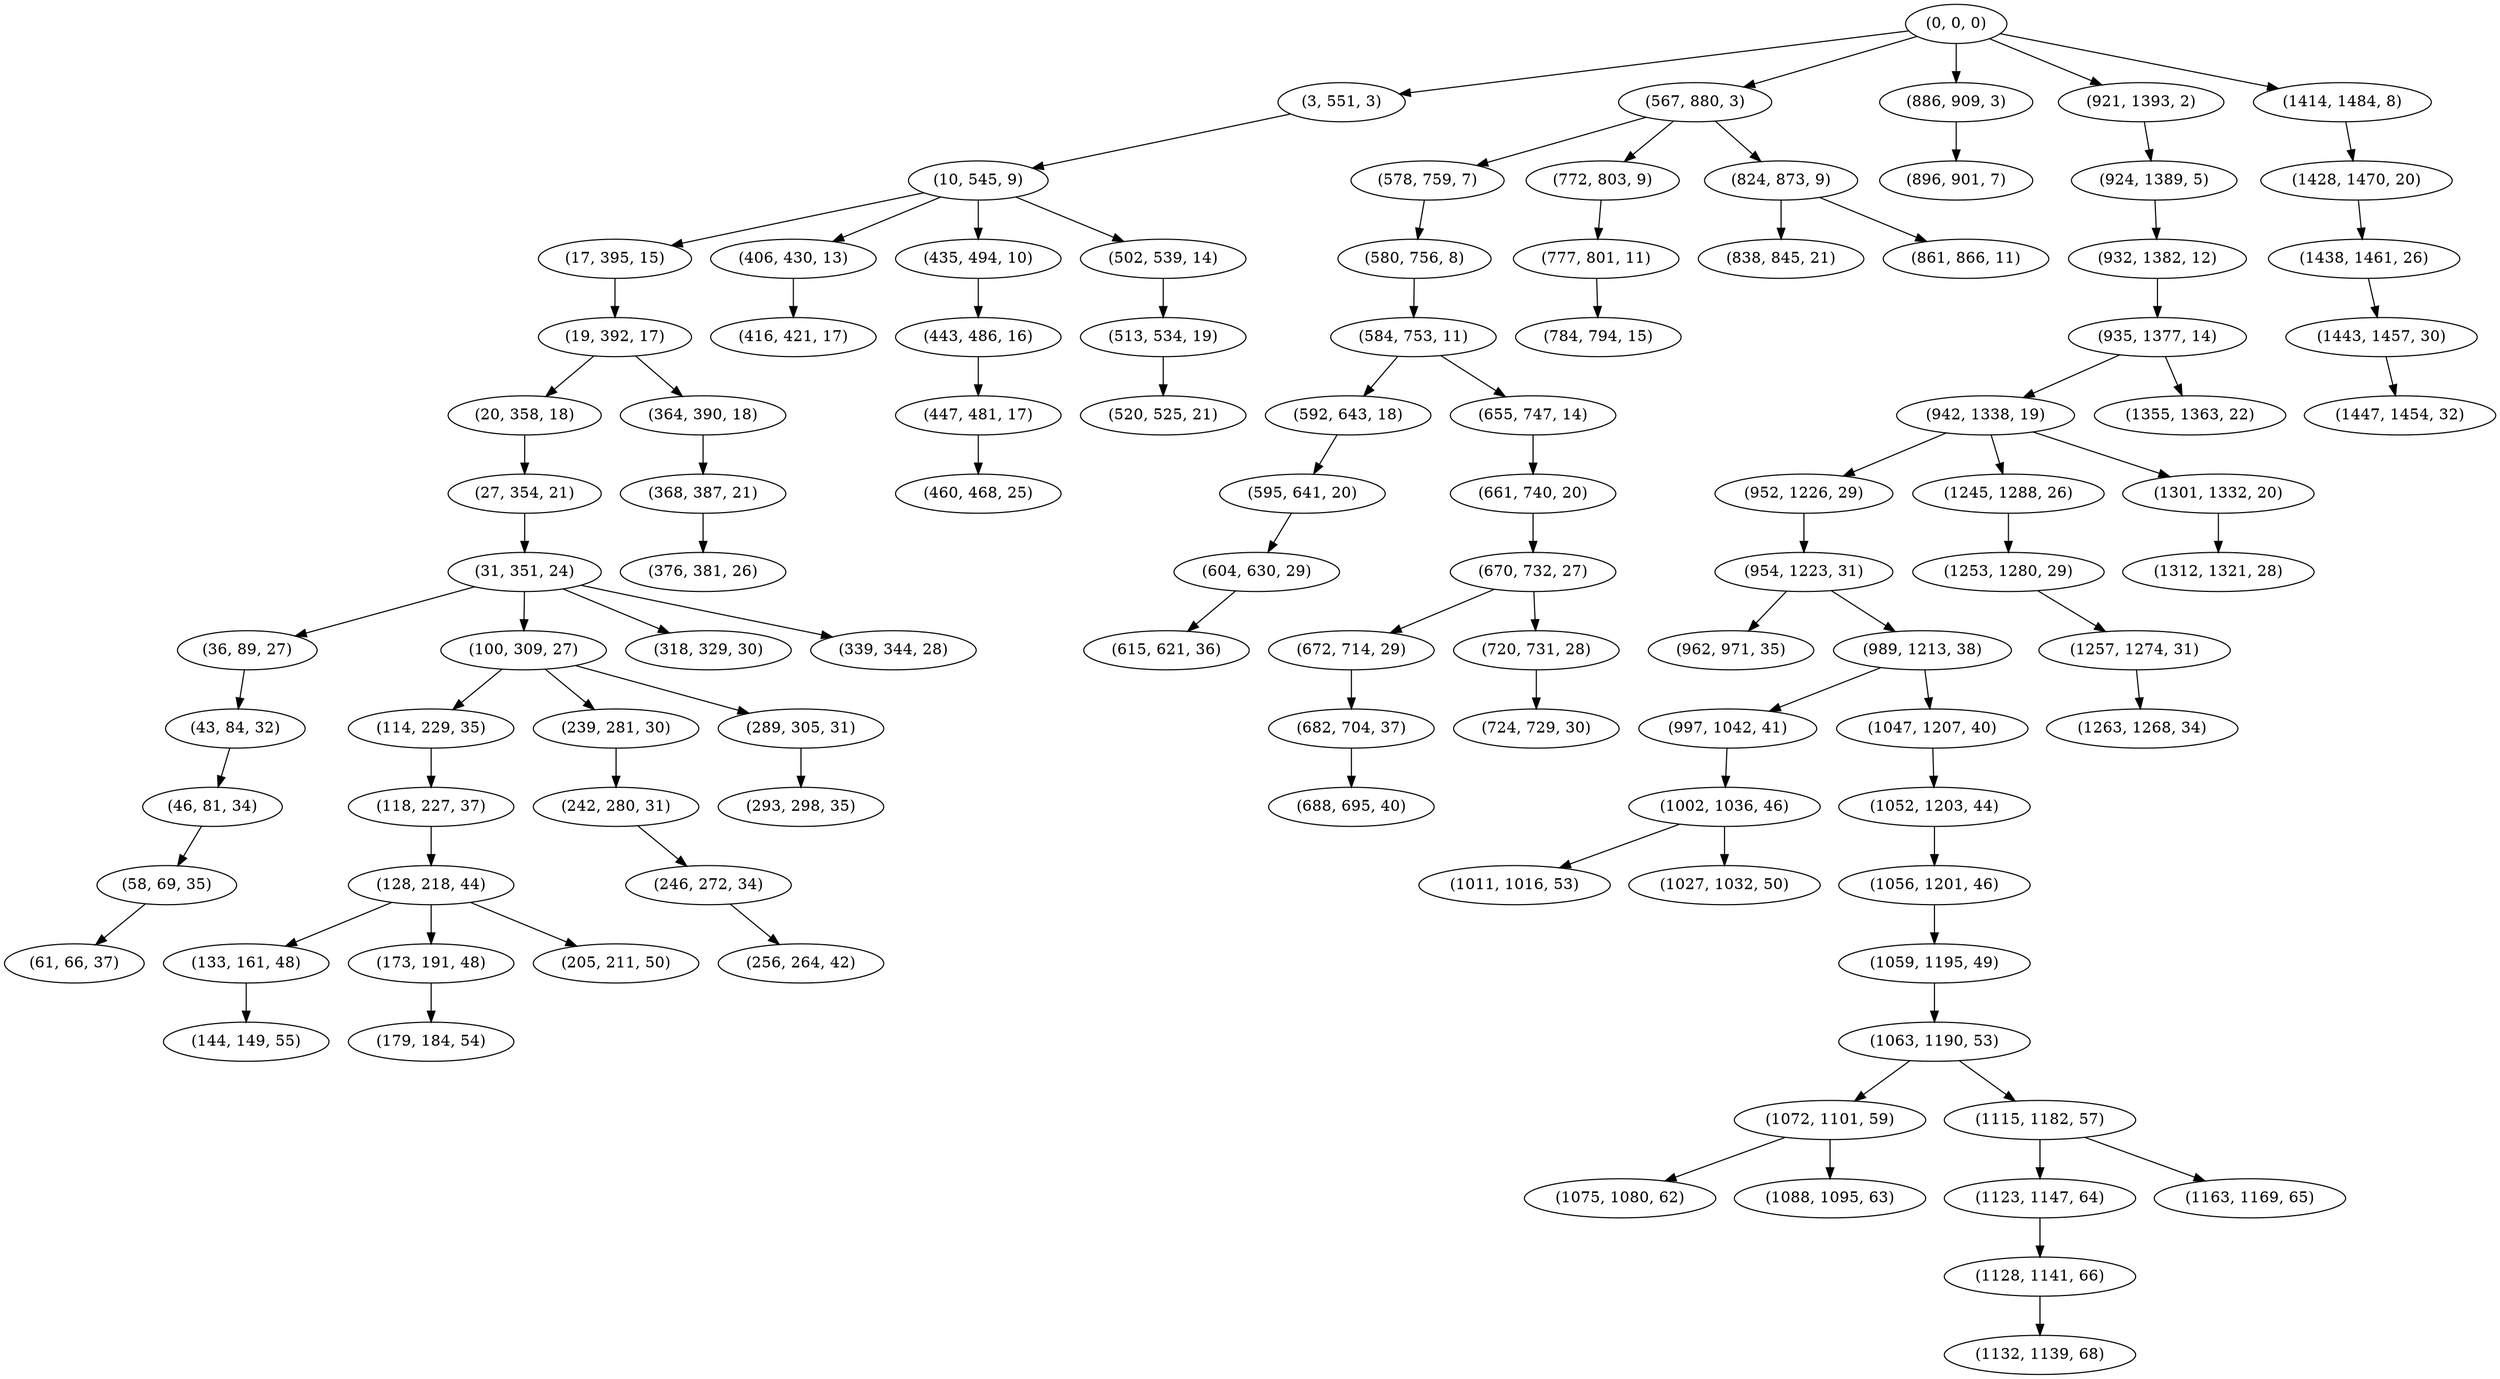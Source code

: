 digraph tree {
    "(0, 0, 0)";
    "(3, 551, 3)";
    "(10, 545, 9)";
    "(17, 395, 15)";
    "(19, 392, 17)";
    "(20, 358, 18)";
    "(27, 354, 21)";
    "(31, 351, 24)";
    "(36, 89, 27)";
    "(43, 84, 32)";
    "(46, 81, 34)";
    "(58, 69, 35)";
    "(61, 66, 37)";
    "(100, 309, 27)";
    "(114, 229, 35)";
    "(118, 227, 37)";
    "(128, 218, 44)";
    "(133, 161, 48)";
    "(144, 149, 55)";
    "(173, 191, 48)";
    "(179, 184, 54)";
    "(205, 211, 50)";
    "(239, 281, 30)";
    "(242, 280, 31)";
    "(246, 272, 34)";
    "(256, 264, 42)";
    "(289, 305, 31)";
    "(293, 298, 35)";
    "(318, 329, 30)";
    "(339, 344, 28)";
    "(364, 390, 18)";
    "(368, 387, 21)";
    "(376, 381, 26)";
    "(406, 430, 13)";
    "(416, 421, 17)";
    "(435, 494, 10)";
    "(443, 486, 16)";
    "(447, 481, 17)";
    "(460, 468, 25)";
    "(502, 539, 14)";
    "(513, 534, 19)";
    "(520, 525, 21)";
    "(567, 880, 3)";
    "(578, 759, 7)";
    "(580, 756, 8)";
    "(584, 753, 11)";
    "(592, 643, 18)";
    "(595, 641, 20)";
    "(604, 630, 29)";
    "(615, 621, 36)";
    "(655, 747, 14)";
    "(661, 740, 20)";
    "(670, 732, 27)";
    "(672, 714, 29)";
    "(682, 704, 37)";
    "(688, 695, 40)";
    "(720, 731, 28)";
    "(724, 729, 30)";
    "(772, 803, 9)";
    "(777, 801, 11)";
    "(784, 794, 15)";
    "(824, 873, 9)";
    "(838, 845, 21)";
    "(861, 866, 11)";
    "(886, 909, 3)";
    "(896, 901, 7)";
    "(921, 1393, 2)";
    "(924, 1389, 5)";
    "(932, 1382, 12)";
    "(935, 1377, 14)";
    "(942, 1338, 19)";
    "(952, 1226, 29)";
    "(954, 1223, 31)";
    "(962, 971, 35)";
    "(989, 1213, 38)";
    "(997, 1042, 41)";
    "(1002, 1036, 46)";
    "(1011, 1016, 53)";
    "(1027, 1032, 50)";
    "(1047, 1207, 40)";
    "(1052, 1203, 44)";
    "(1056, 1201, 46)";
    "(1059, 1195, 49)";
    "(1063, 1190, 53)";
    "(1072, 1101, 59)";
    "(1075, 1080, 62)";
    "(1088, 1095, 63)";
    "(1115, 1182, 57)";
    "(1123, 1147, 64)";
    "(1128, 1141, 66)";
    "(1132, 1139, 68)";
    "(1163, 1169, 65)";
    "(1245, 1288, 26)";
    "(1253, 1280, 29)";
    "(1257, 1274, 31)";
    "(1263, 1268, 34)";
    "(1301, 1332, 20)";
    "(1312, 1321, 28)";
    "(1355, 1363, 22)";
    "(1414, 1484, 8)";
    "(1428, 1470, 20)";
    "(1438, 1461, 26)";
    "(1443, 1457, 30)";
    "(1447, 1454, 32)";
    "(0, 0, 0)" -> "(3, 551, 3)";
    "(0, 0, 0)" -> "(567, 880, 3)";
    "(0, 0, 0)" -> "(886, 909, 3)";
    "(0, 0, 0)" -> "(921, 1393, 2)";
    "(0, 0, 0)" -> "(1414, 1484, 8)";
    "(3, 551, 3)" -> "(10, 545, 9)";
    "(10, 545, 9)" -> "(17, 395, 15)";
    "(10, 545, 9)" -> "(406, 430, 13)";
    "(10, 545, 9)" -> "(435, 494, 10)";
    "(10, 545, 9)" -> "(502, 539, 14)";
    "(17, 395, 15)" -> "(19, 392, 17)";
    "(19, 392, 17)" -> "(20, 358, 18)";
    "(19, 392, 17)" -> "(364, 390, 18)";
    "(20, 358, 18)" -> "(27, 354, 21)";
    "(27, 354, 21)" -> "(31, 351, 24)";
    "(31, 351, 24)" -> "(36, 89, 27)";
    "(31, 351, 24)" -> "(100, 309, 27)";
    "(31, 351, 24)" -> "(318, 329, 30)";
    "(31, 351, 24)" -> "(339, 344, 28)";
    "(36, 89, 27)" -> "(43, 84, 32)";
    "(43, 84, 32)" -> "(46, 81, 34)";
    "(46, 81, 34)" -> "(58, 69, 35)";
    "(58, 69, 35)" -> "(61, 66, 37)";
    "(100, 309, 27)" -> "(114, 229, 35)";
    "(100, 309, 27)" -> "(239, 281, 30)";
    "(100, 309, 27)" -> "(289, 305, 31)";
    "(114, 229, 35)" -> "(118, 227, 37)";
    "(118, 227, 37)" -> "(128, 218, 44)";
    "(128, 218, 44)" -> "(133, 161, 48)";
    "(128, 218, 44)" -> "(173, 191, 48)";
    "(128, 218, 44)" -> "(205, 211, 50)";
    "(133, 161, 48)" -> "(144, 149, 55)";
    "(173, 191, 48)" -> "(179, 184, 54)";
    "(239, 281, 30)" -> "(242, 280, 31)";
    "(242, 280, 31)" -> "(246, 272, 34)";
    "(246, 272, 34)" -> "(256, 264, 42)";
    "(289, 305, 31)" -> "(293, 298, 35)";
    "(364, 390, 18)" -> "(368, 387, 21)";
    "(368, 387, 21)" -> "(376, 381, 26)";
    "(406, 430, 13)" -> "(416, 421, 17)";
    "(435, 494, 10)" -> "(443, 486, 16)";
    "(443, 486, 16)" -> "(447, 481, 17)";
    "(447, 481, 17)" -> "(460, 468, 25)";
    "(502, 539, 14)" -> "(513, 534, 19)";
    "(513, 534, 19)" -> "(520, 525, 21)";
    "(567, 880, 3)" -> "(578, 759, 7)";
    "(567, 880, 3)" -> "(772, 803, 9)";
    "(567, 880, 3)" -> "(824, 873, 9)";
    "(578, 759, 7)" -> "(580, 756, 8)";
    "(580, 756, 8)" -> "(584, 753, 11)";
    "(584, 753, 11)" -> "(592, 643, 18)";
    "(584, 753, 11)" -> "(655, 747, 14)";
    "(592, 643, 18)" -> "(595, 641, 20)";
    "(595, 641, 20)" -> "(604, 630, 29)";
    "(604, 630, 29)" -> "(615, 621, 36)";
    "(655, 747, 14)" -> "(661, 740, 20)";
    "(661, 740, 20)" -> "(670, 732, 27)";
    "(670, 732, 27)" -> "(672, 714, 29)";
    "(670, 732, 27)" -> "(720, 731, 28)";
    "(672, 714, 29)" -> "(682, 704, 37)";
    "(682, 704, 37)" -> "(688, 695, 40)";
    "(720, 731, 28)" -> "(724, 729, 30)";
    "(772, 803, 9)" -> "(777, 801, 11)";
    "(777, 801, 11)" -> "(784, 794, 15)";
    "(824, 873, 9)" -> "(838, 845, 21)";
    "(824, 873, 9)" -> "(861, 866, 11)";
    "(886, 909, 3)" -> "(896, 901, 7)";
    "(921, 1393, 2)" -> "(924, 1389, 5)";
    "(924, 1389, 5)" -> "(932, 1382, 12)";
    "(932, 1382, 12)" -> "(935, 1377, 14)";
    "(935, 1377, 14)" -> "(942, 1338, 19)";
    "(935, 1377, 14)" -> "(1355, 1363, 22)";
    "(942, 1338, 19)" -> "(952, 1226, 29)";
    "(942, 1338, 19)" -> "(1245, 1288, 26)";
    "(942, 1338, 19)" -> "(1301, 1332, 20)";
    "(952, 1226, 29)" -> "(954, 1223, 31)";
    "(954, 1223, 31)" -> "(962, 971, 35)";
    "(954, 1223, 31)" -> "(989, 1213, 38)";
    "(989, 1213, 38)" -> "(997, 1042, 41)";
    "(989, 1213, 38)" -> "(1047, 1207, 40)";
    "(997, 1042, 41)" -> "(1002, 1036, 46)";
    "(1002, 1036, 46)" -> "(1011, 1016, 53)";
    "(1002, 1036, 46)" -> "(1027, 1032, 50)";
    "(1047, 1207, 40)" -> "(1052, 1203, 44)";
    "(1052, 1203, 44)" -> "(1056, 1201, 46)";
    "(1056, 1201, 46)" -> "(1059, 1195, 49)";
    "(1059, 1195, 49)" -> "(1063, 1190, 53)";
    "(1063, 1190, 53)" -> "(1072, 1101, 59)";
    "(1063, 1190, 53)" -> "(1115, 1182, 57)";
    "(1072, 1101, 59)" -> "(1075, 1080, 62)";
    "(1072, 1101, 59)" -> "(1088, 1095, 63)";
    "(1115, 1182, 57)" -> "(1123, 1147, 64)";
    "(1115, 1182, 57)" -> "(1163, 1169, 65)";
    "(1123, 1147, 64)" -> "(1128, 1141, 66)";
    "(1128, 1141, 66)" -> "(1132, 1139, 68)";
    "(1245, 1288, 26)" -> "(1253, 1280, 29)";
    "(1253, 1280, 29)" -> "(1257, 1274, 31)";
    "(1257, 1274, 31)" -> "(1263, 1268, 34)";
    "(1301, 1332, 20)" -> "(1312, 1321, 28)";
    "(1414, 1484, 8)" -> "(1428, 1470, 20)";
    "(1428, 1470, 20)" -> "(1438, 1461, 26)";
    "(1438, 1461, 26)" -> "(1443, 1457, 30)";
    "(1443, 1457, 30)" -> "(1447, 1454, 32)";
}
